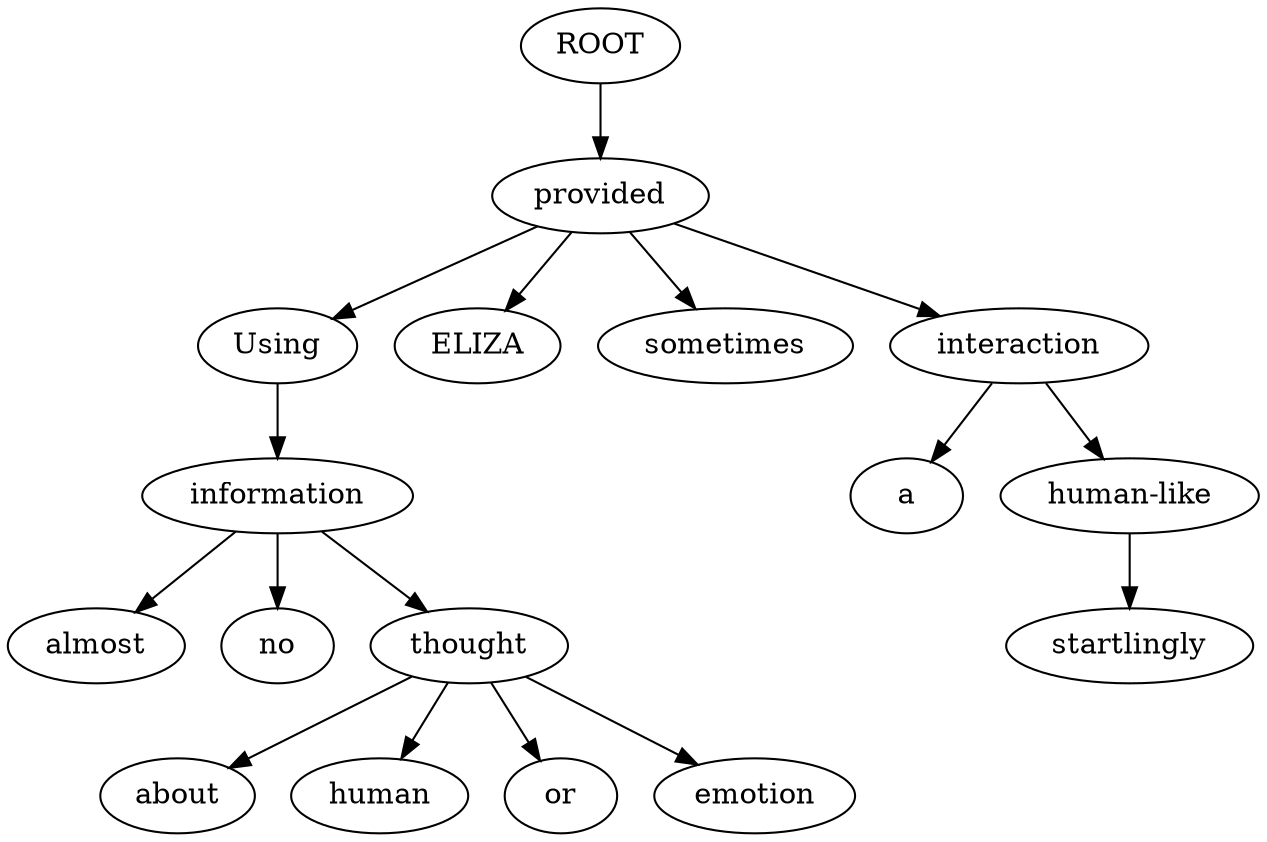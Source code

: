 digraph graph10 {
	node0 [label="ROOT"];
	node1 [label="Using"];
	node2 [label="almost"];
	node3 [label="no"];
	node4 [label="information"];
	node5 [label="about"];
	node6 [label="human"];
	node7 [label="thought"];
	node8 [label="or"];
	node9 [label="emotion"];
	node11 [label="ELIZA"];
	node12 [label="sometimes"];
	node13 [label="provided"];
	node14 [label="a"];
	node15 [label="startlingly"];
	node16 [label="human-like"];
	node17 [label="interaction"];
	node0 -> node13;
	node13 -> node1;
	node4 -> node2;
	node4 -> node3;
	node1 -> node4;
	node7 -> node5;
	node7 -> node6;
	node4 -> node7;
	node7 -> node8;
	node7 -> node9;
	node13 -> node11;
	node13 -> node12;
	node17 -> node14;
	node16 -> node15;
	node17 -> node16;
	node13 -> node17;
}
